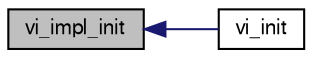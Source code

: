 digraph "vi_impl_init"
{
  edge [fontname="FreeSans",fontsize="10",labelfontname="FreeSans",labelfontsize="10"];
  node [fontname="FreeSans",fontsize="10",shape=record];
  rankdir="LR";
  Node1 [label="vi_impl_init",height=0.2,width=0.4,color="black", fillcolor="grey75", style="filled", fontcolor="black"];
  Node1 -> Node2 [dir="back",color="midnightblue",fontsize="10",style="solid",fontname="FreeSans"];
  Node2 [label="vi_init",height=0.2,width=0.4,color="black", fillcolor="white", style="filled",URL="$vi_8h.html#ab754a7182635d4dd588e2f2056bee397"];
}
